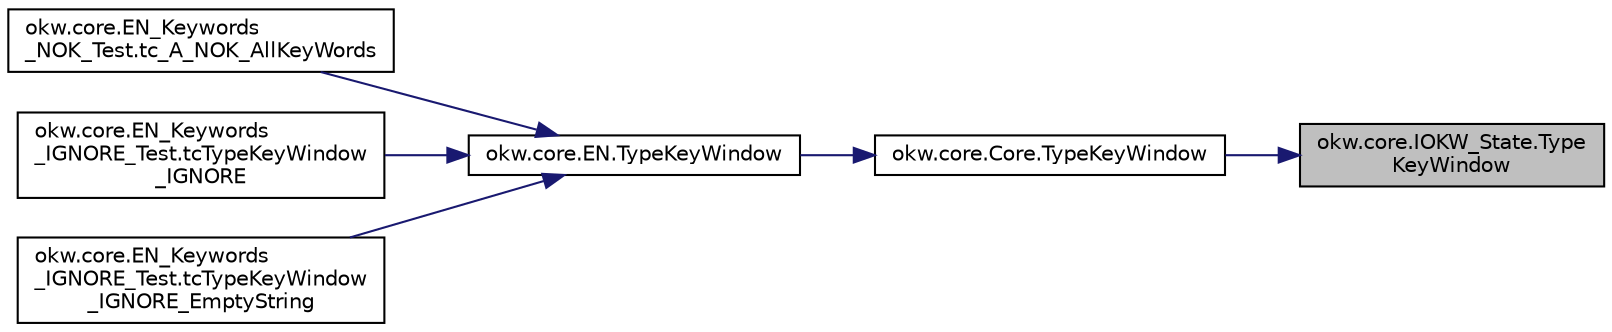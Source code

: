 digraph "okw.core.IOKW_State.TypeKeyWindow"
{
 // INTERACTIVE_SVG=YES
 // LATEX_PDF_SIZE
  edge [fontname="Helvetica",fontsize="10",labelfontname="Helvetica",labelfontsize="10"];
  node [fontname="Helvetica",fontsize="10",shape=record];
  rankdir="RL";
  Node1 [label="okw.core.IOKW_State.Type\lKeyWindow",height=0.2,width=0.4,color="black", fillcolor="grey75", style="filled", fontcolor="black",tooltip="Tastatureingabe in ein bestimmtes Fensterobjekt."];
  Node1 -> Node2 [dir="back",color="midnightblue",fontsize="10",style="solid",fontname="Helvetica"];
  Node2 [label="okw.core.Core.TypeKeyWindow",height=0.2,width=0.4,color="black", fillcolor="white", style="filled",URL="$classokw_1_1core_1_1_core.html#acfdd78869f2151c68f7cc9e4b8acd890",tooltip="Tastatureingabe in ein bestimmtes Fensterobjekt."];
  Node2 -> Node3 [dir="back",color="midnightblue",fontsize="10",style="solid",fontname="Helvetica"];
  Node3 [label="okw.core.EN.TypeKeyWindow",height=0.2,width=0.4,color="black", fillcolor="white", style="filled",URL="$classokw_1_1core_1_1_e_n.html#a26a7f06e28d3827614961408314625c7",tooltip="Tastatureingabe in ein bestimmtes Fensterobjekt."];
  Node3 -> Node4 [dir="back",color="midnightblue",fontsize="10",style="solid",fontname="Helvetica"];
  Node4 [label="okw.core.EN_Keywords\l_NOK_Test.tc_A_NOK_AllKeyWords",height=0.2,width=0.4,color="black", fillcolor="white", style="filled",URL="$classokw_1_1core_1_1_e_n___keywords___n_o_k___test.html#accf1c3d2b1258a59b77ae759a7ee0aeb",tooltip="Prüft methoden aufruf für einen einfachen Click."];
  Node3 -> Node5 [dir="back",color="midnightblue",fontsize="10",style="solid",fontname="Helvetica"];
  Node5 [label="okw.core.EN_Keywords\l_IGNORE_Test.tcTypeKeyWindow\l_IGNORE",height=0.2,width=0.4,color="black", fillcolor="white", style="filled",URL="$classokw_1_1core_1_1_e_n___keywords___i_g_n_o_r_e___test.html#aac95b2e4fe0806c5636cd2a242592286",tooltip="Prüft, ob ein einzelner Wert, oder ein einzelne Zeile an TypeKeyWindow Übertragen wird."];
  Node3 -> Node6 [dir="back",color="midnightblue",fontsize="10",style="solid",fontname="Helvetica"];
  Node6 [label="okw.core.EN_Keywords\l_IGNORE_Test.tcTypeKeyWindow\l_IGNORE_EmptyString",height=0.2,width=0.4,color="black", fillcolor="white", style="filled",URL="$classokw_1_1core_1_1_e_n___keywords___i_g_n_o_r_e___test.html#a84547a5e7b14ba4b2eb46ffb232bfb5a",tooltip="Prüft, ob ein einzelner Wert, oder ein einzelne Zeile an TypeKeyWindow Übertragen wird."];
}

